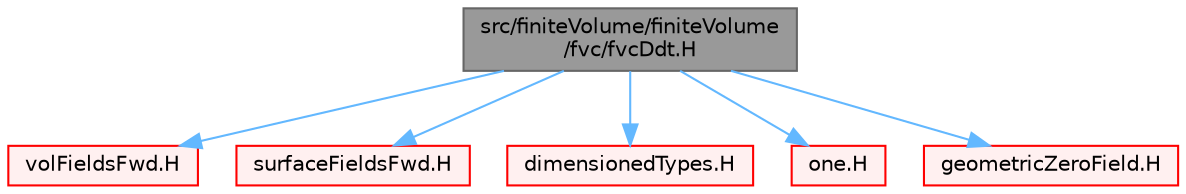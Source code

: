 digraph "src/finiteVolume/finiteVolume/fvc/fvcDdt.H"
{
 // LATEX_PDF_SIZE
  bgcolor="transparent";
  edge [fontname=Helvetica,fontsize=10,labelfontname=Helvetica,labelfontsize=10];
  node [fontname=Helvetica,fontsize=10,shape=box,height=0.2,width=0.4];
  Node1 [id="Node000001",label="src/finiteVolume/finiteVolume\l/fvc/fvcDdt.H",height=0.2,width=0.4,color="gray40", fillcolor="grey60", style="filled", fontcolor="black",tooltip="Calculate the first temporal derivative."];
  Node1 -> Node2 [id="edge1_Node000001_Node000002",color="steelblue1",style="solid",tooltip=" "];
  Node2 [id="Node000002",label="volFieldsFwd.H",height=0.2,width=0.4,color="red", fillcolor="#FFF0F0", style="filled",URL="$volFieldsFwd_8H.html",tooltip="Forwards and collection of common volume field types."];
  Node1 -> Node128 [id="edge2_Node000001_Node000128",color="steelblue1",style="solid",tooltip=" "];
  Node128 [id="Node000128",label="surfaceFieldsFwd.H",height=0.2,width=0.4,color="red", fillcolor="#FFF0F0", style="filled",URL="$surfaceFieldsFwd_8H.html",tooltip=" "];
  Node1 -> Node129 [id="edge3_Node000001_Node000129",color="steelblue1",style="solid",tooltip=" "];
  Node129 [id="Node000129",label="dimensionedTypes.H",height=0.2,width=0.4,color="red", fillcolor="#FFF0F0", style="filled",URL="$dimensionedTypes_8H.html",tooltip=" "];
  Node1 -> Node105 [id="edge4_Node000001_Node000105",color="steelblue1",style="solid",tooltip=" "];
  Node105 [id="Node000105",label="one.H",height=0.2,width=0.4,color="red", fillcolor="#FFF0F0", style="filled",URL="$one_8H.html",tooltip=" "];
  Node1 -> Node218 [id="edge5_Node000001_Node000218",color="steelblue1",style="solid",tooltip=" "];
  Node218 [id="Node000218",label="geometricZeroField.H",height=0.2,width=0.4,color="red", fillcolor="#FFF0F0", style="filled",URL="$geometricZeroField_8H.html",tooltip=" "];
}
